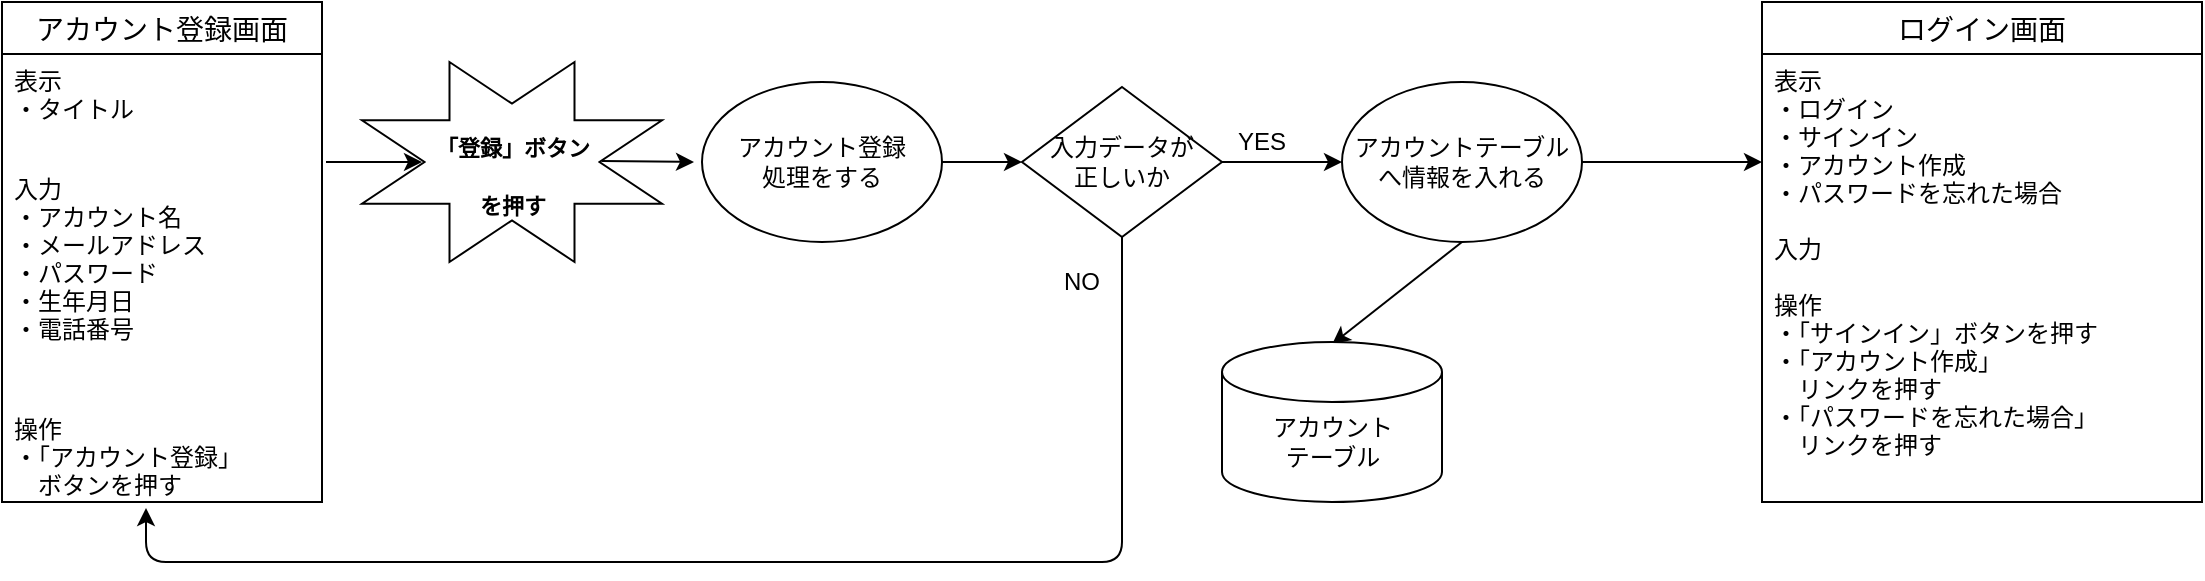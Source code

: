 <mxfile version="13.6.5">
    <diagram id="3mR3qd5HLXd8aL_vuorG" name="ページ1">
        <mxGraphModel dx="1118" dy="572" grid="1" gridSize="10" guides="1" tooltips="1" connect="1" arrows="1" fold="1" page="1" pageScale="1" pageWidth="827" pageHeight="1169" math="0" shadow="0">
            <root>
                <mxCell id="0"/>
                <mxCell id="1" parent="0"/>
                <mxCell id="VZWWZLJk8qB1Wz1YRbqK-1" value="" style="endArrow=classic;html=1;" parent="1" edge="1">
                    <mxGeometry width="50" height="50" relative="1" as="geometry">
                        <mxPoint x="192" y="290" as="sourcePoint"/>
                        <mxPoint x="240" y="290" as="targetPoint"/>
                    </mxGeometry>
                </mxCell>
                <mxCell id="VZWWZLJk8qB1Wz1YRbqK-2" value="" style="group" parent="1" vertex="1" connectable="0">
                    <mxGeometry x="210" y="240" width="160" height="110" as="geometry"/>
                </mxCell>
                <mxCell id="VZWWZLJk8qB1Wz1YRbqK-3" value="" style="verticalLabelPosition=bottom;verticalAlign=top;html=1;shape=mxgraph.basic.8_point_star;strokeColor=#000000;strokeWidth=1;" parent="VZWWZLJk8qB1Wz1YRbqK-2" vertex="1">
                    <mxGeometry width="150" height="100" as="geometry"/>
                </mxCell>
                <mxCell id="VZWWZLJk8qB1Wz1YRbqK-4" value="&lt;font style=&quot;font-size: 11px&quot;&gt;「登録」ボタン&lt;br&gt;を押す&lt;/font&gt;" style="text;strokeColor=none;fillColor=none;html=1;fontSize=24;fontStyle=1;verticalAlign=middle;align=center;" parent="VZWWZLJk8qB1Wz1YRbqK-2" vertex="1">
                    <mxGeometry x="30" y="35" width="90" height="35" as="geometry"/>
                </mxCell>
                <mxCell id="VZWWZLJk8qB1Wz1YRbqK-5" value="" style="endArrow=classic;html=1;" parent="VZWWZLJk8qB1Wz1YRbqK-2" edge="1">
                    <mxGeometry width="50" height="50" relative="1" as="geometry">
                        <mxPoint x="120" y="49.5" as="sourcePoint"/>
                        <mxPoint x="166" y="50" as="targetPoint"/>
                    </mxGeometry>
                </mxCell>
                <mxCell id="VZWWZLJk8qB1Wz1YRbqK-6" value="アカウント登録&lt;br&gt;処理をする" style="ellipse;whiteSpace=wrap;html=1;strokeColor=#000000;strokeWidth=1;" parent="1" vertex="1">
                    <mxGeometry x="380" y="250" width="120" height="80" as="geometry"/>
                </mxCell>
                <mxCell id="VZWWZLJk8qB1Wz1YRbqK-8" value="アカウント登録画面" style="swimlane;fontStyle=0;childLayout=stackLayout;horizontal=1;startSize=26;horizontalStack=0;resizeParent=1;resizeParentMax=0;resizeLast=0;collapsible=1;marginBottom=0;align=center;fontSize=14;strokeColor=#000000;strokeWidth=1;" parent="1" vertex="1">
                    <mxGeometry x="30" y="210" width="160" height="250" as="geometry"/>
                </mxCell>
                <mxCell id="VZWWZLJk8qB1Wz1YRbqK-9" value="表示&#10;・タイトル&#10;" style="text;strokeColor=none;fillColor=none;spacingLeft=4;spacingRight=4;overflow=hidden;rotatable=0;points=[[0,0.5],[1,0.5]];portConstraint=eastwest;fontSize=12;" parent="VZWWZLJk8qB1Wz1YRbqK-8" vertex="1">
                    <mxGeometry y="26" width="160" height="54" as="geometry"/>
                </mxCell>
                <mxCell id="VZWWZLJk8qB1Wz1YRbqK-10" value="入力&#10;・アカウント名&#10;・メールアドレス&#10;・パスワード&#10;・生年月日&#10;・電話番号&#10;&#10;" style="text;strokeColor=none;fillColor=none;spacingLeft=4;spacingRight=4;overflow=hidden;rotatable=0;points=[[0,0.5],[1,0.5]];portConstraint=eastwest;fontSize=12;" parent="VZWWZLJk8qB1Wz1YRbqK-8" vertex="1">
                    <mxGeometry y="80" width="160" height="120" as="geometry"/>
                </mxCell>
                <mxCell id="VZWWZLJk8qB1Wz1YRbqK-11" value="操作&#10;・「アカウント登録」&#10;　ボタンを押す&#10;" style="text;strokeColor=none;fillColor=none;spacingLeft=4;spacingRight=4;overflow=hidden;rotatable=0;points=[[0,0.5],[1,0.5]];portConstraint=eastwest;fontSize=12;" parent="VZWWZLJk8qB1Wz1YRbqK-8" vertex="1">
                    <mxGeometry y="200" width="160" height="50" as="geometry"/>
                </mxCell>
                <mxCell id="VZWWZLJk8qB1Wz1YRbqK-12" value="" style="endArrow=classic;html=1;exitX=1;exitY=0.5;exitDx=0;exitDy=0;" parent="1" source="VZWWZLJk8qB1Wz1YRbqK-6" edge="1">
                    <mxGeometry width="50" height="50" relative="1" as="geometry">
                        <mxPoint x="670" y="210" as="sourcePoint"/>
                        <mxPoint x="540" y="290" as="targetPoint"/>
                    </mxGeometry>
                </mxCell>
                <mxCell id="VZWWZLJk8qB1Wz1YRbqK-14" value="入力データが&lt;br&gt;正しいか" style="rhombus;whiteSpace=wrap;html=1;" parent="1" vertex="1">
                    <mxGeometry x="540" y="252.5" width="100" height="75" as="geometry"/>
                </mxCell>
                <mxCell id="VZWWZLJk8qB1Wz1YRbqK-17" value="YES" style="text;html=1;strokeColor=none;fillColor=none;align=center;verticalAlign=middle;whiteSpace=wrap;rounded=0;" parent="1" vertex="1">
                    <mxGeometry x="640" y="270" width="40" height="20" as="geometry"/>
                </mxCell>
                <mxCell id="VZWWZLJk8qB1Wz1YRbqK-18" value="" style="endArrow=classic;html=1;exitX=0.5;exitY=1;exitDx=0;exitDy=0;entryX=0.45;entryY=1.06;entryDx=0;entryDy=0;entryPerimeter=0;" parent="1" source="VZWWZLJk8qB1Wz1YRbqK-14" target="VZWWZLJk8qB1Wz1YRbqK-11" edge="1">
                    <mxGeometry width="50" height="50" relative="1" as="geometry">
                        <mxPoint x="700" y="430" as="sourcePoint"/>
                        <mxPoint x="20" y="470" as="targetPoint"/>
                        <Array as="points">
                            <mxPoint x="590" y="490"/>
                            <mxPoint x="102" y="490"/>
                        </Array>
                    </mxGeometry>
                </mxCell>
                <mxCell id="VZWWZLJk8qB1Wz1YRbqK-19" value="NO" style="text;html=1;strokeColor=none;fillColor=none;align=center;verticalAlign=middle;whiteSpace=wrap;rounded=0;" parent="1" vertex="1">
                    <mxGeometry x="550" y="340" width="40" height="20" as="geometry"/>
                </mxCell>
                <mxCell id="VZWWZLJk8qB1Wz1YRbqK-27" value="アカウントテーブルへ情報を入れる" style="ellipse;whiteSpace=wrap;html=1;strokeColor=#000000;strokeWidth=1;" parent="1" vertex="1">
                    <mxGeometry x="700" y="250" width="120" height="80" as="geometry"/>
                </mxCell>
                <mxCell id="VZWWZLJk8qB1Wz1YRbqK-28" value="" style="endArrow=classic;html=1;exitX=0.5;exitY=1;exitDx=0;exitDy=0;entryX=0.501;entryY=0.013;entryDx=0;entryDy=0;entryPerimeter=0;" parent="1" source="VZWWZLJk8qB1Wz1YRbqK-27" target="4" edge="1">
                    <mxGeometry width="50" height="50" relative="1" as="geometry">
                        <mxPoint x="550" y="420" as="sourcePoint"/>
                        <mxPoint x="700" y="380" as="targetPoint"/>
                    </mxGeometry>
                </mxCell>
                <mxCell id="VZWWZLJk8qB1Wz1YRbqK-29" value="" style="endArrow=classic;html=1;exitX=0;exitY=1;exitDx=0;exitDy=0;entryX=0;entryY=0.5;entryDx=0;entryDy=0;" parent="1" source="VZWWZLJk8qB1Wz1YRbqK-17" target="VZWWZLJk8qB1Wz1YRbqK-27" edge="1">
                    <mxGeometry width="50" height="50" relative="1" as="geometry">
                        <mxPoint x="550" y="420" as="sourcePoint"/>
                        <mxPoint x="600" y="370" as="targetPoint"/>
                    </mxGeometry>
                </mxCell>
                <mxCell id="VZWWZLJk8qB1Wz1YRbqK-30" value="" style="endArrow=classic;html=1;" parent="1" edge="1">
                    <mxGeometry width="50" height="50" relative="1" as="geometry">
                        <mxPoint x="820" y="290" as="sourcePoint"/>
                        <mxPoint x="910" y="290" as="targetPoint"/>
                    </mxGeometry>
                </mxCell>
                <mxCell id="4" value="" style="shape=cylinder2;whiteSpace=wrap;html=1;boundedLbl=1;backgroundOutline=1;size=15;" parent="1" vertex="1">
                    <mxGeometry x="640" y="380" width="110" height="80" as="geometry"/>
                </mxCell>
                <mxCell id="5" value="アカウントテーブル" style="text;html=1;strokeColor=none;fillColor=none;align=center;verticalAlign=middle;whiteSpace=wrap;rounded=0;" parent="1" vertex="1">
                    <mxGeometry x="662.5" y="420" width="65" height="20" as="geometry"/>
                </mxCell>
                <mxCell id="6" value="ログイン画面" style="swimlane;fontStyle=0;childLayout=stackLayout;horizontal=1;startSize=26;horizontalStack=0;resizeParent=1;resizeParentMax=0;resizeLast=0;collapsible=1;marginBottom=0;align=center;fontSize=14;" parent="1" vertex="1">
                    <mxGeometry x="910" y="210" width="220" height="250" as="geometry"/>
                </mxCell>
                <mxCell id="7" value="表示&#10;・ログイン&#10;・サインイン&#10;・アカウント作成&#10;・パスワードを忘れた場合&#10;&#10;入力&#10;&#10;操作&#10;・「サインイン」ボタンを押す&#10;・「アカウント作成」&#10;　リンクを押す&#10;・「パスワードを忘れた場合」&#10;　リンクを押す" style="text;strokeColor=none;fillColor=none;spacingLeft=4;spacingRight=4;overflow=hidden;rotatable=0;points=[[0,0.5],[1,0.5]];portConstraint=eastwest;fontSize=12;" parent="6" vertex="1">
                    <mxGeometry y="26" width="220" height="224" as="geometry"/>
                </mxCell>
            </root>
        </mxGraphModel>
    </diagram>
</mxfile>